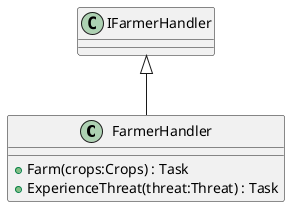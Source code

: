 @startuml
class FarmerHandler {
    + Farm(crops:Crops) : Task
    + ExperienceThreat(threat:Threat) : Task
}
IFarmerHandler <|-- FarmerHandler
@enduml
